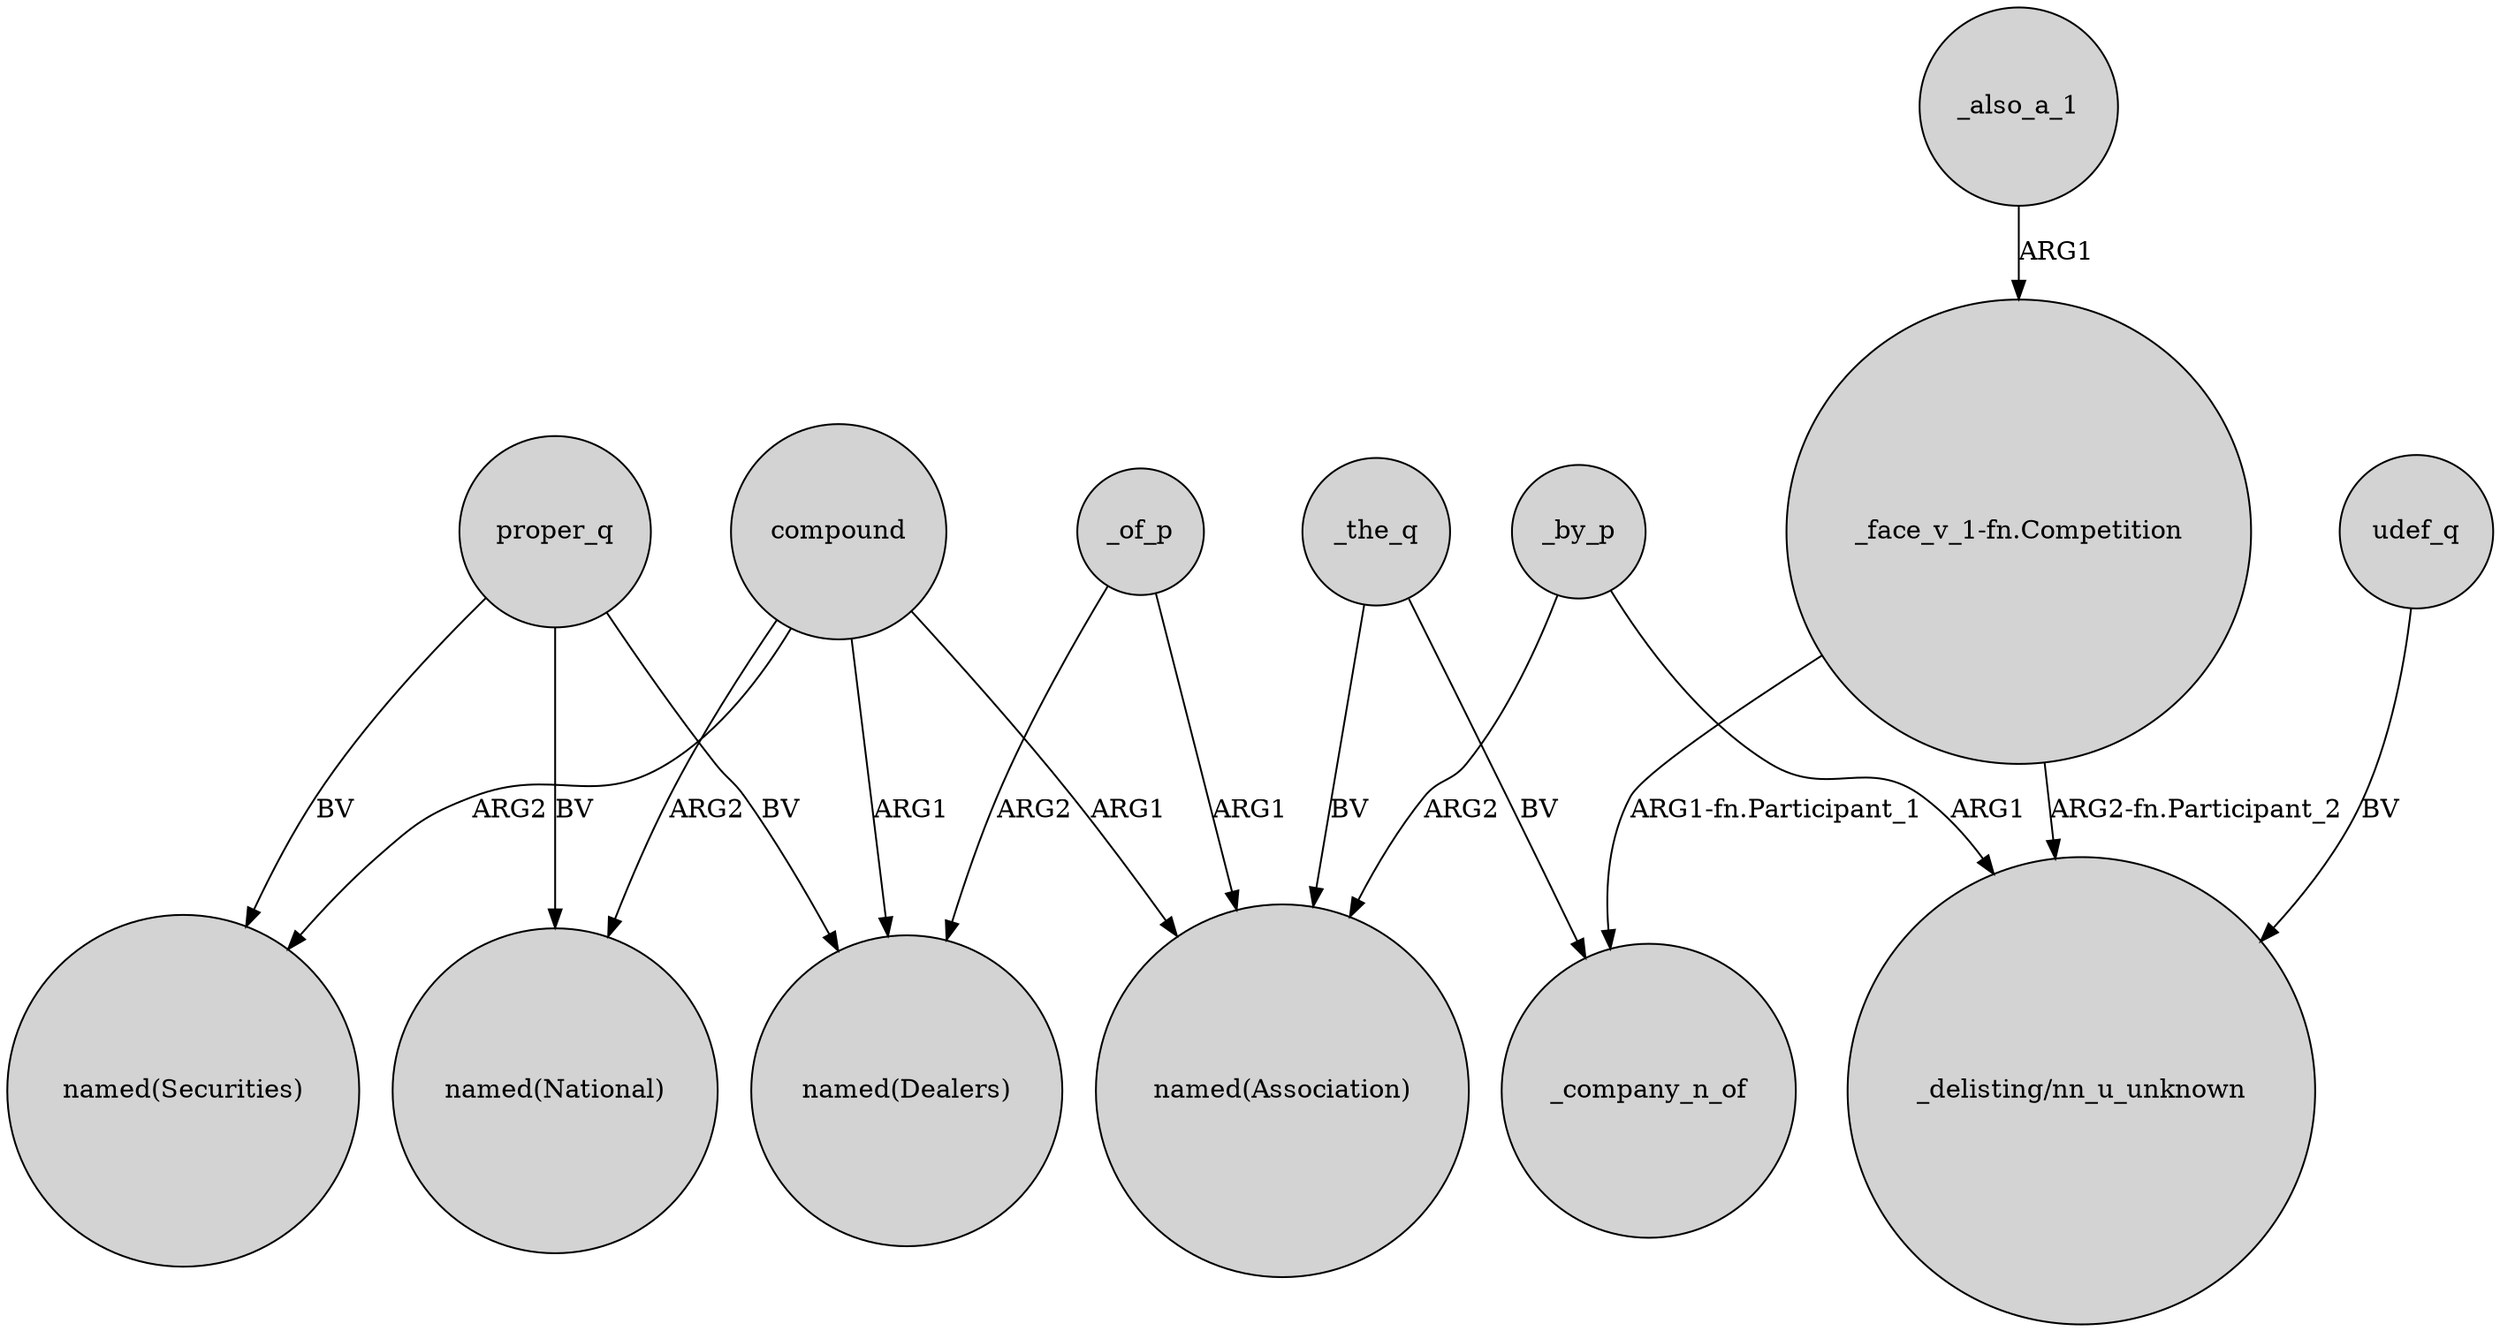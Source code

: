 digraph {
	node [shape=circle style=filled]
	compound -> "named(Dealers)" [label=ARG1]
	compound -> "named(Association)" [label=ARG1]
	"_face_v_1-fn.Competition" -> "_delisting/nn_u_unknown" [label="ARG2-fn.Participant_2"]
	compound -> "named(National)" [label=ARG2]
	_by_p -> "named(Association)" [label=ARG2]
	proper_q -> "named(National)" [label=BV]
	compound -> "named(Securities)" [label=ARG2]
	_also_a_1 -> "_face_v_1-fn.Competition" [label=ARG1]
	proper_q -> "named(Securities)" [label=BV]
	"_face_v_1-fn.Competition" -> _company_n_of [label="ARG1-fn.Participant_1"]
	_of_p -> "named(Association)" [label=ARG1]
	_the_q -> "named(Association)" [label=BV]
	proper_q -> "named(Dealers)" [label=BV]
	_the_q -> _company_n_of [label=BV]
	_of_p -> "named(Dealers)" [label=ARG2]
	_by_p -> "_delisting/nn_u_unknown" [label=ARG1]
	udef_q -> "_delisting/nn_u_unknown" [label=BV]
}
